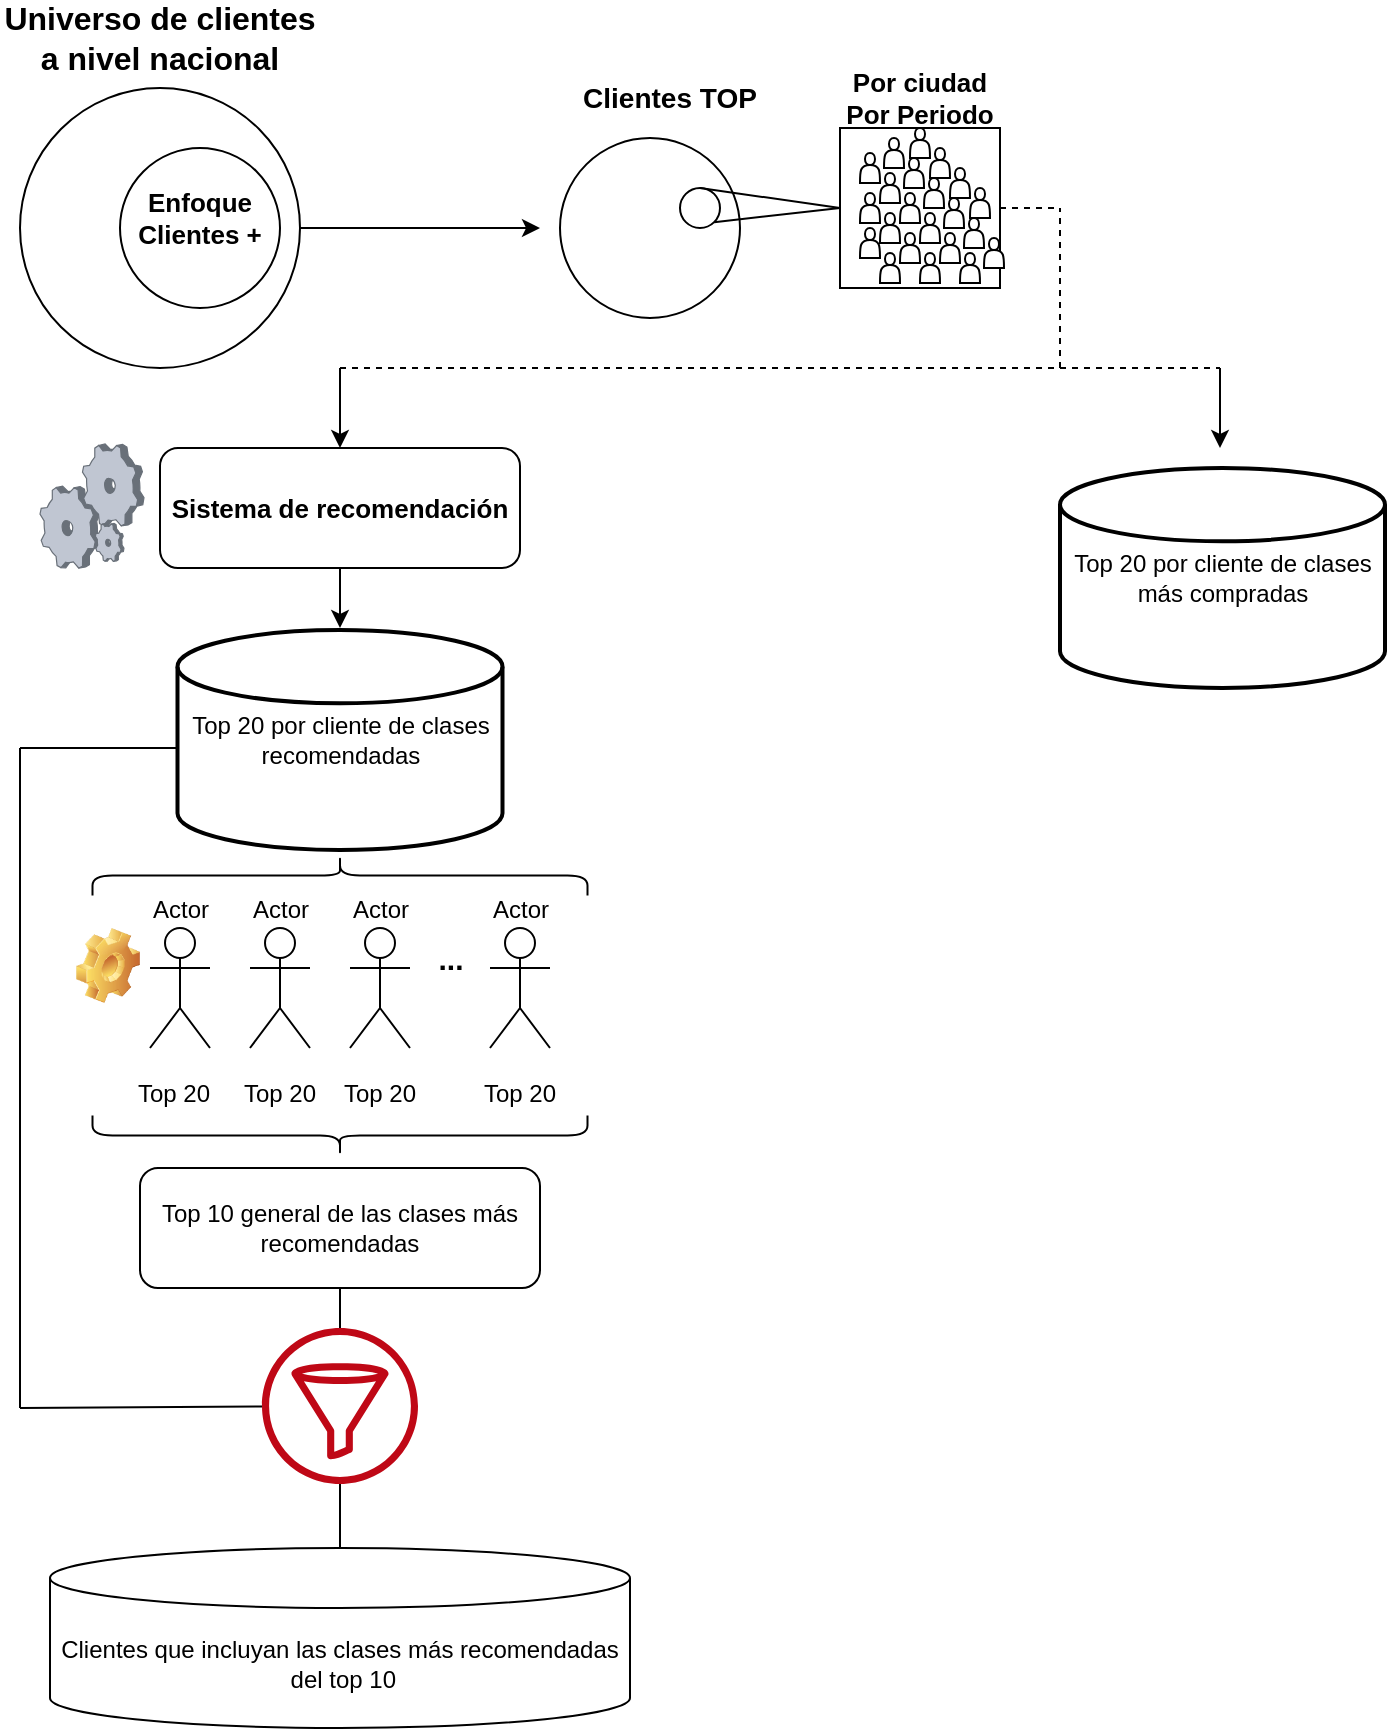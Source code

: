 <mxfile version="21.3.2" type="github">
  <diagram name="Página-1" id="LDBdHK_t5nrsPzFhc7is">
    <mxGraphModel dx="880" dy="452" grid="1" gridSize="10" guides="1" tooltips="1" connect="1" arrows="1" fold="1" page="1" pageScale="1" pageWidth="827" pageHeight="1169" math="0" shadow="0">
      <root>
        <mxCell id="0" />
        <mxCell id="1" parent="0" />
        <mxCell id="lZyJ6sqDVqnryt-lG0rH-1" value="" style="ellipse;whiteSpace=wrap;html=1;aspect=fixed;" parent="1" vertex="1">
          <mxGeometry x="40" y="60" width="140" height="140" as="geometry" />
        </mxCell>
        <mxCell id="lZyJ6sqDVqnryt-lG0rH-2" value="&lt;font style=&quot;font-size: 16px;&quot;&gt;Universo de clientes a nivel nacional&lt;/font&gt;" style="text;html=1;strokeColor=none;fillColor=none;align=center;verticalAlign=middle;whiteSpace=wrap;rounded=0;fontStyle=1;fontSize=16;" parent="1" vertex="1">
          <mxGeometry x="30" y="20" width="160" height="30" as="geometry" />
        </mxCell>
        <mxCell id="lZyJ6sqDVqnryt-lG0rH-7" value="" style="endArrow=classic;html=1;rounded=0;exitX=1;exitY=0.5;exitDx=0;exitDy=0;" parent="1" source="lZyJ6sqDVqnryt-lG0rH-1" edge="1">
          <mxGeometry width="50" height="50" relative="1" as="geometry">
            <mxPoint x="390" y="180" as="sourcePoint" />
            <mxPoint x="300" y="130" as="targetPoint" />
          </mxGeometry>
        </mxCell>
        <mxCell id="lZyJ6sqDVqnryt-lG0rH-10" value="" style="ellipse;whiteSpace=wrap;html=1;aspect=fixed;" parent="1" vertex="1">
          <mxGeometry x="310" y="85" width="90" height="90" as="geometry" />
        </mxCell>
        <mxCell id="lZyJ6sqDVqnryt-lG0rH-11" value="Clientes TOP" style="text;html=1;strokeColor=none;fillColor=none;align=center;verticalAlign=middle;whiteSpace=wrap;rounded=0;fontStyle=1;fontSize=14;" parent="1" vertex="1">
          <mxGeometry x="320" y="50" width="90" height="30" as="geometry" />
        </mxCell>
        <mxCell id="lZyJ6sqDVqnryt-lG0rH-13" value="" style="ellipse;whiteSpace=wrap;html=1;aspect=fixed;" parent="1" vertex="1">
          <mxGeometry x="370" y="110" width="20" height="20" as="geometry" />
        </mxCell>
        <mxCell id="lZyJ6sqDVqnryt-lG0rH-14" value="" style="endArrow=none;html=1;rounded=0;exitX=1;exitY=1;exitDx=0;exitDy=0;entryX=0;entryY=0.5;entryDx=0;entryDy=0;" parent="1" source="lZyJ6sqDVqnryt-lG0rH-13" target="lZyJ6sqDVqnryt-lG0rH-16" edge="1">
          <mxGeometry width="50" height="50" relative="1" as="geometry">
            <mxPoint x="390" y="160" as="sourcePoint" />
            <mxPoint x="440" y="110" as="targetPoint" />
          </mxGeometry>
        </mxCell>
        <mxCell id="lZyJ6sqDVqnryt-lG0rH-15" value="" style="endArrow=none;html=1;rounded=0;exitX=0.5;exitY=0;exitDx=0;exitDy=0;entryX=0;entryY=0.5;entryDx=0;entryDy=0;" parent="1" source="lZyJ6sqDVqnryt-lG0rH-13" target="lZyJ6sqDVqnryt-lG0rH-16" edge="1">
          <mxGeometry width="50" height="50" relative="1" as="geometry">
            <mxPoint x="390" y="160" as="sourcePoint" />
            <mxPoint x="440" y="110" as="targetPoint" />
          </mxGeometry>
        </mxCell>
        <mxCell id="lZyJ6sqDVqnryt-lG0rH-16" value="" style="whiteSpace=wrap;html=1;aspect=fixed;" parent="1" vertex="1">
          <mxGeometry x="450" y="80" width="80" height="80" as="geometry" />
        </mxCell>
        <mxCell id="lZyJ6sqDVqnryt-lG0rH-17" value="Por ciudad&lt;br style=&quot;font-size: 13px;&quot;&gt;Por Periodo" style="text;html=1;strokeColor=none;fillColor=none;align=center;verticalAlign=middle;whiteSpace=wrap;rounded=0;fontStyle=1;fontSize=13;" parent="1" vertex="1">
          <mxGeometry x="450" y="50" width="80" height="30" as="geometry" />
        </mxCell>
        <mxCell id="rWU9i9-iqi5T9KxDgLIL-1" value="" style="endArrow=none;html=1;rounded=0;exitX=1;exitY=0.5;exitDx=0;exitDy=0;dashed=1;" parent="1" source="lZyJ6sqDVqnryt-lG0rH-16" edge="1">
          <mxGeometry width="50" height="50" relative="1" as="geometry">
            <mxPoint x="610" y="120" as="sourcePoint" />
            <mxPoint x="560" y="120" as="targetPoint" />
          </mxGeometry>
        </mxCell>
        <mxCell id="rWU9i9-iqi5T9KxDgLIL-4" value="" style="shape=actor;whiteSpace=wrap;html=1;" parent="1" vertex="1">
          <mxGeometry x="460" y="92.5" width="10" height="15" as="geometry" />
        </mxCell>
        <mxCell id="rWU9i9-iqi5T9KxDgLIL-5" value="" style="shape=actor;whiteSpace=wrap;html=1;" parent="1" vertex="1">
          <mxGeometry x="470" y="102.5" width="10" height="15" as="geometry" />
        </mxCell>
        <mxCell id="rWU9i9-iqi5T9KxDgLIL-6" value="" style="shape=actor;whiteSpace=wrap;html=1;" parent="1" vertex="1">
          <mxGeometry x="480" y="112.5" width="10" height="15" as="geometry" />
        </mxCell>
        <mxCell id="rWU9i9-iqi5T9KxDgLIL-7" value="" style="shape=actor;whiteSpace=wrap;html=1;" parent="1" vertex="1">
          <mxGeometry x="490" y="122.5" width="10" height="15" as="geometry" />
        </mxCell>
        <mxCell id="rWU9i9-iqi5T9KxDgLIL-8" value="" style="shape=actor;whiteSpace=wrap;html=1;" parent="1" vertex="1">
          <mxGeometry x="500" y="132.5" width="10" height="15" as="geometry" />
        </mxCell>
        <mxCell id="rWU9i9-iqi5T9KxDgLIL-9" value="" style="shape=actor;whiteSpace=wrap;html=1;" parent="1" vertex="1">
          <mxGeometry x="510" y="142.5" width="10" height="15" as="geometry" />
        </mxCell>
        <mxCell id="rWU9i9-iqi5T9KxDgLIL-10" value="" style="shape=actor;whiteSpace=wrap;html=1;" parent="1" vertex="1">
          <mxGeometry x="460" y="112.5" width="10" height="15" as="geometry" />
        </mxCell>
        <mxCell id="rWU9i9-iqi5T9KxDgLIL-16" value="" style="shape=actor;whiteSpace=wrap;html=1;" parent="1" vertex="1">
          <mxGeometry x="470" y="122.5" width="10" height="15" as="geometry" />
        </mxCell>
        <mxCell id="rWU9i9-iqi5T9KxDgLIL-17" value="" style="shape=actor;whiteSpace=wrap;html=1;" parent="1" vertex="1">
          <mxGeometry x="480" y="132.5" width="10" height="15" as="geometry" />
        </mxCell>
        <mxCell id="rWU9i9-iqi5T9KxDgLIL-18" value="" style="shape=actor;whiteSpace=wrap;html=1;" parent="1" vertex="1">
          <mxGeometry x="490" y="142.5" width="10" height="15" as="geometry" />
        </mxCell>
        <mxCell id="rWU9i9-iqi5T9KxDgLIL-19" value="" style="shape=actor;whiteSpace=wrap;html=1;" parent="1" vertex="1">
          <mxGeometry x="472" y="85" width="10" height="15" as="geometry" />
        </mxCell>
        <mxCell id="rWU9i9-iqi5T9KxDgLIL-20" value="" style="shape=actor;whiteSpace=wrap;html=1;" parent="1" vertex="1">
          <mxGeometry x="482" y="95" width="10" height="15" as="geometry" />
        </mxCell>
        <mxCell id="rWU9i9-iqi5T9KxDgLIL-21" value="" style="shape=actor;whiteSpace=wrap;html=1;" parent="1" vertex="1">
          <mxGeometry x="492" y="105" width="10" height="15" as="geometry" />
        </mxCell>
        <mxCell id="rWU9i9-iqi5T9KxDgLIL-22" value="" style="shape=actor;whiteSpace=wrap;html=1;" parent="1" vertex="1">
          <mxGeometry x="502" y="115" width="10" height="15" as="geometry" />
        </mxCell>
        <mxCell id="rWU9i9-iqi5T9KxDgLIL-23" value="" style="shape=actor;whiteSpace=wrap;html=1;" parent="1" vertex="1">
          <mxGeometry x="512" y="125" width="10" height="15" as="geometry" />
        </mxCell>
        <mxCell id="rWU9i9-iqi5T9KxDgLIL-24" value="" style="shape=actor;whiteSpace=wrap;html=1;" parent="1" vertex="1">
          <mxGeometry x="522" y="135" width="10" height="15" as="geometry" />
        </mxCell>
        <mxCell id="rWU9i9-iqi5T9KxDgLIL-25" value="" style="shape=actor;whiteSpace=wrap;html=1;" parent="1" vertex="1">
          <mxGeometry x="460" y="130" width="10" height="15" as="geometry" />
        </mxCell>
        <mxCell id="rWU9i9-iqi5T9KxDgLIL-26" value="" style="shape=actor;whiteSpace=wrap;html=1;" parent="1" vertex="1">
          <mxGeometry x="470" y="142.5" width="10" height="15" as="geometry" />
        </mxCell>
        <mxCell id="rWU9i9-iqi5T9KxDgLIL-27" value="" style="shape=actor;whiteSpace=wrap;html=1;" parent="1" vertex="1">
          <mxGeometry x="485" y="80" width="10" height="15" as="geometry" />
        </mxCell>
        <mxCell id="rWU9i9-iqi5T9KxDgLIL-28" value="" style="shape=actor;whiteSpace=wrap;html=1;" parent="1" vertex="1">
          <mxGeometry x="495" y="90" width="10" height="15" as="geometry" />
        </mxCell>
        <mxCell id="rWU9i9-iqi5T9KxDgLIL-29" value="" style="shape=actor;whiteSpace=wrap;html=1;" parent="1" vertex="1">
          <mxGeometry x="505" y="100" width="10" height="15" as="geometry" />
        </mxCell>
        <mxCell id="rWU9i9-iqi5T9KxDgLIL-30" value="" style="shape=actor;whiteSpace=wrap;html=1;" parent="1" vertex="1">
          <mxGeometry x="515" y="110" width="10" height="15" as="geometry" />
        </mxCell>
        <mxCell id="rWU9i9-iqi5T9KxDgLIL-35" value="" style="endArrow=none;html=1;rounded=0;dashed=1;" parent="1" edge="1">
          <mxGeometry width="50" height="50" relative="1" as="geometry">
            <mxPoint x="200" y="200" as="sourcePoint" />
            <mxPoint x="560" y="200" as="targetPoint" />
          </mxGeometry>
        </mxCell>
        <mxCell id="rWU9i9-iqi5T9KxDgLIL-36" value="" style="endArrow=classic;html=1;rounded=0;" parent="1" edge="1">
          <mxGeometry width="50" height="50" relative="1" as="geometry">
            <mxPoint x="200" y="200" as="sourcePoint" />
            <mxPoint x="200" y="240" as="targetPoint" />
          </mxGeometry>
        </mxCell>
        <mxCell id="rWU9i9-iqi5T9KxDgLIL-38" value="&lt;b&gt;&lt;font style=&quot;font-size: 13px;&quot;&gt;Sistema de recomendación&lt;/font&gt;&lt;/b&gt;" style="rounded=1;whiteSpace=wrap;html=1;" parent="1" vertex="1">
          <mxGeometry x="110" y="240" width="180" height="60" as="geometry" />
        </mxCell>
        <mxCell id="rWU9i9-iqi5T9KxDgLIL-39" value="" style="endArrow=none;dashed=1;html=1;rounded=0;" parent="1" edge="1">
          <mxGeometry width="50" height="50" relative="1" as="geometry">
            <mxPoint x="560" y="200" as="sourcePoint" />
            <mxPoint x="560" y="120" as="targetPoint" />
          </mxGeometry>
        </mxCell>
        <mxCell id="rWU9i9-iqi5T9KxDgLIL-40" value="" style="endArrow=none;dashed=1;html=1;rounded=0;" parent="1" edge="1">
          <mxGeometry width="50" height="50" relative="1" as="geometry">
            <mxPoint x="560" y="200" as="sourcePoint" />
            <mxPoint x="640" y="200" as="targetPoint" />
          </mxGeometry>
        </mxCell>
        <mxCell id="rWU9i9-iqi5T9KxDgLIL-41" value="" style="endArrow=classic;html=1;rounded=0;" parent="1" edge="1">
          <mxGeometry width="50" height="50" relative="1" as="geometry">
            <mxPoint x="640" y="200" as="sourcePoint" />
            <mxPoint x="640" y="240" as="targetPoint" />
          </mxGeometry>
        </mxCell>
        <mxCell id="rWU9i9-iqi5T9KxDgLIL-42" value="" style="verticalLabelPosition=bottom;sketch=0;aspect=fixed;html=1;verticalAlign=top;strokeColor=none;align=center;outlineConnect=0;shape=mxgraph.citrix.process;" parent="1" vertex="1">
          <mxGeometry x="50" y="238" width="52" height="62" as="geometry" />
        </mxCell>
        <mxCell id="rWU9i9-iqi5T9KxDgLIL-46" value="" style="ellipse;whiteSpace=wrap;html=1;aspect=fixed;" parent="1" vertex="1">
          <mxGeometry x="90" y="90" width="80" height="80" as="geometry" />
        </mxCell>
        <mxCell id="lZyJ6sqDVqnryt-lG0rH-9" value="Enfoque Clientes +" style="text;html=1;strokeColor=none;fillColor=none;align=center;verticalAlign=middle;whiteSpace=wrap;rounded=0;fontSize=13;fontStyle=1" parent="1" vertex="1">
          <mxGeometry x="80" y="105" width="100" height="40" as="geometry" />
        </mxCell>
        <mxCell id="rWU9i9-iqi5T9KxDgLIL-47" value="" style="endArrow=classic;html=1;rounded=0;" parent="1" edge="1">
          <mxGeometry width="50" height="50" relative="1" as="geometry">
            <mxPoint x="200" y="300" as="sourcePoint" />
            <mxPoint x="200" y="330" as="targetPoint" />
          </mxGeometry>
        </mxCell>
        <mxCell id="4HomfuytI-s5-69t1NZN-2" value="Actor" style="shape=umlActor;verticalLabelPosition=top;verticalAlign=bottom;html=1;outlineConnect=0;labelPosition=center;align=center;" parent="1" vertex="1">
          <mxGeometry x="105" y="480" width="30" height="60" as="geometry" />
        </mxCell>
        <mxCell id="4HomfuytI-s5-69t1NZN-8" value="" style="shape=curlyBracket;whiteSpace=wrap;html=1;rounded=1;labelPosition=left;verticalLabelPosition=middle;align=right;verticalAlign=middle;rotation=90;" parent="1" vertex="1">
          <mxGeometry x="190" y="330" width="20" height="247.5" as="geometry" />
        </mxCell>
        <mxCell id="4HomfuytI-s5-69t1NZN-9" value="Actor" style="shape=umlActor;verticalLabelPosition=top;verticalAlign=bottom;html=1;outlineConnect=0;labelPosition=center;align=center;" parent="1" vertex="1">
          <mxGeometry x="155" y="480" width="30" height="60" as="geometry" />
        </mxCell>
        <mxCell id="4HomfuytI-s5-69t1NZN-10" value="Actor" style="shape=umlActor;verticalLabelPosition=top;verticalAlign=bottom;html=1;outlineConnect=0;labelPosition=center;align=center;" parent="1" vertex="1">
          <mxGeometry x="205" y="480" width="30" height="60" as="geometry" />
        </mxCell>
        <mxCell id="4HomfuytI-s5-69t1NZN-11" value="&lt;b&gt;&lt;font style=&quot;font-size: 15px;&quot;&gt;...&lt;/font&gt;&lt;/b&gt;" style="text;html=1;align=center;verticalAlign=middle;resizable=0;points=[];autosize=1;strokeColor=none;fillColor=none;" parent="1" vertex="1">
          <mxGeometry x="235" y="480" width="40" height="30" as="geometry" />
        </mxCell>
        <mxCell id="4HomfuytI-s5-69t1NZN-12" value="Actor" style="shape=umlActor;verticalLabelPosition=top;verticalAlign=bottom;html=1;outlineConnect=0;labelPosition=center;align=center;" parent="1" vertex="1">
          <mxGeometry x="275" y="480" width="30" height="60" as="geometry" />
        </mxCell>
        <mxCell id="4HomfuytI-s5-69t1NZN-13" value="Top 20" style="text;html=1;strokeColor=none;fillColor=none;align=center;verticalAlign=middle;whiteSpace=wrap;rounded=0;" parent="1" vertex="1">
          <mxGeometry x="87" y="547.5" width="60" height="30" as="geometry" />
        </mxCell>
        <mxCell id="4HomfuytI-s5-69t1NZN-14" value="Top 20" style="text;html=1;strokeColor=none;fillColor=none;align=center;verticalAlign=middle;whiteSpace=wrap;rounded=0;" parent="1" vertex="1">
          <mxGeometry x="140" y="547.5" width="60" height="30" as="geometry" />
        </mxCell>
        <mxCell id="4HomfuytI-s5-69t1NZN-15" value="Top 20" style="text;html=1;strokeColor=none;fillColor=none;align=center;verticalAlign=middle;whiteSpace=wrap;rounded=0;" parent="1" vertex="1">
          <mxGeometry x="190" y="547.5" width="60" height="30" as="geometry" />
        </mxCell>
        <mxCell id="4HomfuytI-s5-69t1NZN-16" value="Top 20" style="text;html=1;strokeColor=none;fillColor=none;align=center;verticalAlign=middle;whiteSpace=wrap;rounded=0;" parent="1" vertex="1">
          <mxGeometry x="260" y="547.5" width="60" height="30" as="geometry" />
        </mxCell>
        <mxCell id="4HomfuytI-s5-69t1NZN-17" value="" style="shape=curlyBracket;whiteSpace=wrap;html=1;rounded=1;labelPosition=left;verticalLabelPosition=middle;align=right;verticalAlign=middle;rotation=-90;" parent="1" vertex="1">
          <mxGeometry x="190" y="460" width="20" height="247.5" as="geometry" />
        </mxCell>
        <mxCell id="4HomfuytI-s5-69t1NZN-18" value="" style="shape=image;html=1;verticalLabelPosition=bottom;verticalAlign=top;imageAspect=1;aspect=fixed;image=img/clipart/Gear_128x128.png" parent="1" vertex="1">
          <mxGeometry x="68" y="480" width="32" height="37.54" as="geometry" />
        </mxCell>
        <mxCell id="4HomfuytI-s5-69t1NZN-21" value="&lt;font style=&quot;font-size: 12px;&quot;&gt;Top 20 por cliente de clases recomendadas&lt;/font&gt;" style="strokeWidth=2;html=1;shape=mxgraph.flowchart.database;whiteSpace=wrap;" parent="1" vertex="1">
          <mxGeometry x="118.75" y="331" width="162.5" height="110" as="geometry" />
        </mxCell>
        <mxCell id="4HomfuytI-s5-69t1NZN-22" value="Top 20 por cliente de clases más compradas" style="strokeWidth=2;html=1;shape=mxgraph.flowchart.database;whiteSpace=wrap;" parent="1" vertex="1">
          <mxGeometry x="560" y="250" width="162.5" height="110" as="geometry" />
        </mxCell>
        <mxCell id="AdBYq1xFmMbyyhqE8FVt-1" value="Top 10 general de las clases más recomendadas" style="rounded=1;whiteSpace=wrap;html=1;" vertex="1" parent="1">
          <mxGeometry x="100" y="600" width="200" height="60" as="geometry" />
        </mxCell>
        <mxCell id="AdBYq1xFmMbyyhqE8FVt-2" value="" style="endArrow=none;html=1;rounded=0;" edge="1" parent="1">
          <mxGeometry width="50" height="50" relative="1" as="geometry">
            <mxPoint x="40" y="390" as="sourcePoint" />
            <mxPoint x="118.75" y="390" as="targetPoint" />
          </mxGeometry>
        </mxCell>
        <mxCell id="AdBYq1xFmMbyyhqE8FVt-3" value="" style="endArrow=none;html=1;rounded=0;" edge="1" parent="1">
          <mxGeometry width="50" height="50" relative="1" as="geometry">
            <mxPoint x="40" y="720" as="sourcePoint" />
            <mxPoint x="40" y="390" as="targetPoint" />
          </mxGeometry>
        </mxCell>
        <mxCell id="AdBYq1xFmMbyyhqE8FVt-4" value="" style="sketch=0;outlineConnect=0;fontColor=#232F3E;gradientColor=none;fillColor=#BF0816;strokeColor=none;dashed=0;verticalLabelPosition=bottom;verticalAlign=top;align=center;html=1;fontSize=12;fontStyle=0;aspect=fixed;pointerEvents=1;shape=mxgraph.aws4.filtering_rule;" vertex="1" parent="1">
          <mxGeometry x="161" y="680" width="78" height="78" as="geometry" />
        </mxCell>
        <mxCell id="AdBYq1xFmMbyyhqE8FVt-5" value="" style="endArrow=none;html=1;rounded=0;" edge="1" parent="1" target="AdBYq1xFmMbyyhqE8FVt-4">
          <mxGeometry width="50" height="50" relative="1" as="geometry">
            <mxPoint x="40" y="720" as="sourcePoint" />
            <mxPoint x="120" y="720" as="targetPoint" />
          </mxGeometry>
        </mxCell>
        <mxCell id="AdBYq1xFmMbyyhqE8FVt-6" value="" style="endArrow=none;html=1;rounded=0;entryX=0.5;entryY=1;entryDx=0;entryDy=0;" edge="1" parent="1" source="AdBYq1xFmMbyyhqE8FVt-4" target="AdBYq1xFmMbyyhqE8FVt-1">
          <mxGeometry width="50" height="50" relative="1" as="geometry">
            <mxPoint x="370" y="680" as="sourcePoint" />
            <mxPoint x="390" y="660" as="targetPoint" />
          </mxGeometry>
        </mxCell>
        <mxCell id="AdBYq1xFmMbyyhqE8FVt-9" value="" style="endArrow=none;html=1;rounded=0;" edge="1" parent="1" source="AdBYq1xFmMbyyhqE8FVt-4">
          <mxGeometry width="50" height="50" relative="1" as="geometry">
            <mxPoint x="200" y="770" as="sourcePoint" />
            <mxPoint x="200" y="790" as="targetPoint" />
          </mxGeometry>
        </mxCell>
        <mxCell id="AdBYq1xFmMbyyhqE8FVt-10" value="Clientes que incluyan las clases más recomendadas&lt;br&gt;&amp;nbsp;del top 10" style="shape=cylinder3;whiteSpace=wrap;html=1;boundedLbl=1;backgroundOutline=1;size=15;" vertex="1" parent="1">
          <mxGeometry x="55" y="790" width="290" height="90" as="geometry" />
        </mxCell>
      </root>
    </mxGraphModel>
  </diagram>
</mxfile>
